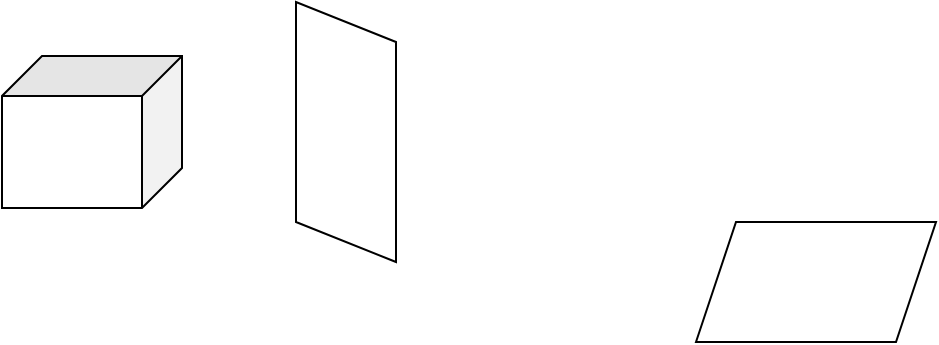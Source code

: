 <mxfile>
    <diagram id="Zes4CrXZ3KYDo5_n9NSk" name="第 1 页">
        <mxGraphModel dx="1171" dy="862" grid="1" gridSize="10" guides="1" tooltips="1" connect="1" arrows="1" fold="1" page="1" pageScale="1" pageWidth="827" pageHeight="1169" math="0" shadow="0">
            <root>
                <mxCell id="0"/>
                <mxCell id="1" parent="0"/>
                <mxCell id="4" value="" style="shape=cube;whiteSpace=wrap;html=1;boundedLbl=1;backgroundOutline=1;darkOpacity=0.05;darkOpacity2=0.1;rotation=90;" vertex="1" parent="1">
                    <mxGeometry x="170" y="320" width="76" height="90" as="geometry"/>
                </mxCell>
                <mxCell id="6" value="" style="shape=parallelogram;perimeter=parallelogramPerimeter;whiteSpace=wrap;html=1;fixedSize=1;" vertex="1" parent="1">
                    <mxGeometry x="510" y="410" width="120" height="60" as="geometry"/>
                </mxCell>
                <mxCell id="7" value="" style="shape=parallelogram;perimeter=parallelogramPerimeter;whiteSpace=wrap;html=1;fixedSize=1;rotation=-90;" vertex="1" parent="1">
                    <mxGeometry x="270" y="340" width="130" height="50" as="geometry"/>
                </mxCell>
            </root>
        </mxGraphModel>
    </diagram>
</mxfile>
